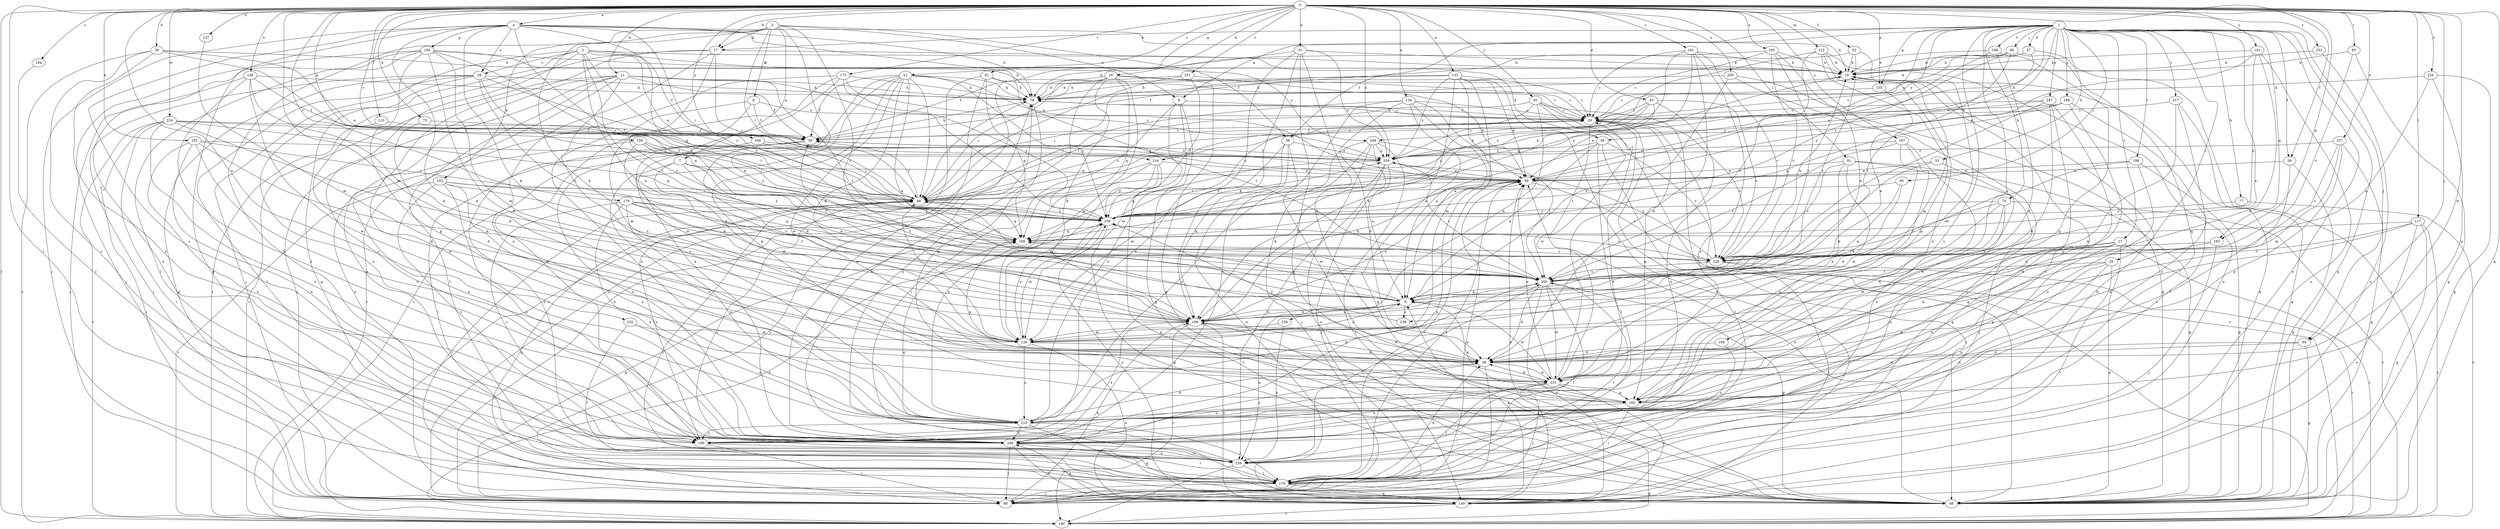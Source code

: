 strict digraph  {
0;
1;
2;
3;
4;
6;
7;
8;
9;
11;
16;
17;
19;
21;
26;
27;
28;
29;
30;
31;
33;
37;
38;
39;
43;
49;
52;
56;
58;
59;
61;
68;
75;
76;
77;
78;
81;
85;
88;
92;
94;
95;
96;
98;
102;
103;
109;
110;
117;
119;
122;
129;
133;
134;
137;
139;
148;
149;
150;
155;
156;
160;
165;
168;
169;
175;
179;
180;
181;
184;
187;
188;
190;
191;
198;
199;
200;
205;
209;
210;
216;
217;
220;
224;
231;
232;
237;
238;
239;
240;
246;
247;
249;
250;
251;
253;
254;
259;
0 -> 4  [label=a];
0 -> 11  [label=b];
0 -> 16  [label=b];
0 -> 17  [label=b];
0 -> 21  [label=c];
0 -> 30  [label=d];
0 -> 31  [label=d];
0 -> 43  [label=e];
0 -> 52  [label=f];
0 -> 56  [label=f];
0 -> 61  [label=g];
0 -> 68  [label=g];
0 -> 75  [label=h];
0 -> 81  [label=i];
0 -> 85  [label=i];
0 -> 92  [label=j];
0 -> 94  [label=j];
0 -> 102  [label=k];
0 -> 110  [label=l];
0 -> 117  [label=l];
0 -> 119  [label=l];
0 -> 122  [label=m];
0 -> 129  [label=m];
0 -> 133  [label=n];
0 -> 134  [label=n];
0 -> 137  [label=n];
0 -> 148  [label=o];
0 -> 150  [label=p];
0 -> 155  [label=p];
0 -> 165  [label=q];
0 -> 175  [label=r];
0 -> 179  [label=r];
0 -> 180  [label=r];
0 -> 181  [label=s];
0 -> 184  [label=s];
0 -> 187  [label=s];
0 -> 191  [label=t];
0 -> 205  [label=u];
0 -> 209  [label=u];
0 -> 216  [label=v];
0 -> 224  [label=w];
0 -> 231  [label=w];
0 -> 232  [label=x];
0 -> 237  [label=x];
0 -> 246  [label=y];
0 -> 251  [label=z];
0 -> 253  [label=z];
0 -> 254  [label=z];
0 -> 259  [label=z];
1 -> 6  [label=a];
1 -> 17  [label=b];
1 -> 26  [label=c];
1 -> 27  [label=c];
1 -> 33  [label=d];
1 -> 37  [label=d];
1 -> 38  [label=d];
1 -> 49  [label=e];
1 -> 56  [label=f];
1 -> 58  [label=f];
1 -> 68  [label=g];
1 -> 76  [label=h];
1 -> 77  [label=h];
1 -> 94  [label=j];
1 -> 95  [label=j];
1 -> 96  [label=j];
1 -> 149  [label=o];
1 -> 155  [label=p];
1 -> 165  [label=q];
1 -> 168  [label=q];
1 -> 188  [label=s];
1 -> 190  [label=s];
1 -> 198  [label=t];
1 -> 199  [label=t];
1 -> 216  [label=v];
1 -> 217  [label=v];
1 -> 238  [label=x];
1 -> 247  [label=y];
1 -> 249  [label=y];
2 -> 6  [label=a];
2 -> 7  [label=a];
2 -> 8  [label=a];
2 -> 9  [label=a];
2 -> 17  [label=b];
2 -> 58  [label=f];
2 -> 88  [label=i];
2 -> 103  [label=k];
2 -> 109  [label=k];
2 -> 139  [label=n];
2 -> 200  [label=t];
3 -> 9  [label=a];
3 -> 28  [label=c];
3 -> 38  [label=d];
3 -> 49  [label=e];
3 -> 59  [label=f];
3 -> 68  [label=g];
3 -> 98  [label=j];
3 -> 190  [label=s];
3 -> 200  [label=t];
3 -> 249  [label=y];
3 -> 250  [label=y];
4 -> 19  [label=b];
4 -> 28  [label=c];
4 -> 39  [label=d];
4 -> 49  [label=e];
4 -> 68  [label=g];
4 -> 78  [label=h];
4 -> 88  [label=i];
4 -> 98  [label=j];
4 -> 109  [label=k];
4 -> 156  [label=p];
4 -> 169  [label=q];
4 -> 190  [label=s];
4 -> 250  [label=y];
6 -> 29  [label=c];
6 -> 68  [label=g];
6 -> 119  [label=l];
6 -> 129  [label=m];
6 -> 210  [label=u];
7 -> 9  [label=a];
7 -> 49  [label=e];
7 -> 129  [label=m];
7 -> 210  [label=u];
7 -> 220  [label=v];
8 -> 29  [label=c];
8 -> 59  [label=f];
8 -> 129  [label=m];
8 -> 210  [label=u];
9 -> 109  [label=k];
9 -> 139  [label=n];
9 -> 169  [label=q];
9 -> 231  [label=w];
9 -> 238  [label=x];
9 -> 239  [label=x];
11 -> 59  [label=f];
11 -> 78  [label=h];
11 -> 98  [label=j];
11 -> 119  [label=l];
11 -> 139  [label=n];
11 -> 149  [label=o];
11 -> 180  [label=r];
11 -> 200  [label=t];
11 -> 210  [label=u];
11 -> 250  [label=y];
16 -> 29  [label=c];
16 -> 68  [label=g];
16 -> 78  [label=h];
16 -> 88  [label=i];
16 -> 98  [label=j];
16 -> 109  [label=k];
16 -> 129  [label=m];
16 -> 139  [label=n];
16 -> 169  [label=q];
17 -> 19  [label=b];
17 -> 88  [label=i];
17 -> 180  [label=r];
17 -> 200  [label=t];
17 -> 210  [label=u];
17 -> 240  [label=x];
19 -> 78  [label=h];
19 -> 129  [label=m];
21 -> 9  [label=a];
21 -> 59  [label=f];
21 -> 78  [label=h];
21 -> 88  [label=i];
21 -> 109  [label=k];
21 -> 160  [label=p];
21 -> 180  [label=r];
21 -> 200  [label=t];
21 -> 231  [label=w];
21 -> 240  [label=x];
21 -> 250  [label=y];
26 -> 119  [label=l];
26 -> 139  [label=n];
26 -> 160  [label=p];
26 -> 200  [label=t];
26 -> 210  [label=u];
27 -> 39  [label=d];
27 -> 68  [label=g];
27 -> 129  [label=m];
27 -> 139  [label=n];
27 -> 180  [label=r];
27 -> 210  [label=u];
27 -> 220  [label=v];
28 -> 68  [label=g];
28 -> 78  [label=h];
28 -> 98  [label=j];
28 -> 119  [label=l];
28 -> 169  [label=q];
28 -> 200  [label=t];
28 -> 240  [label=x];
28 -> 250  [label=y];
29 -> 59  [label=f];
29 -> 78  [label=h];
29 -> 160  [label=p];
29 -> 190  [label=s];
29 -> 200  [label=t];
29 -> 220  [label=v];
30 -> 19  [label=b];
30 -> 49  [label=e];
30 -> 88  [label=i];
30 -> 180  [label=r];
30 -> 190  [label=s];
30 -> 240  [label=x];
31 -> 19  [label=b];
31 -> 39  [label=d];
31 -> 78  [label=h];
31 -> 109  [label=k];
31 -> 160  [label=p];
31 -> 190  [label=s];
31 -> 259  [label=z];
33 -> 49  [label=e];
33 -> 220  [label=v];
33 -> 231  [label=w];
37 -> 19  [label=b];
37 -> 29  [label=c];
37 -> 49  [label=e];
37 -> 180  [label=r];
38 -> 9  [label=a];
38 -> 68  [label=g];
38 -> 109  [label=k];
38 -> 119  [label=l];
38 -> 220  [label=v];
38 -> 259  [label=z];
39 -> 98  [label=j];
39 -> 109  [label=k];
39 -> 231  [label=w];
39 -> 240  [label=x];
39 -> 250  [label=y];
43 -> 29  [label=c];
43 -> 49  [label=e];
43 -> 139  [label=n];
43 -> 220  [label=v];
43 -> 250  [label=y];
43 -> 259  [label=z];
49 -> 88  [label=i];
49 -> 119  [label=l];
49 -> 220  [label=v];
52 -> 19  [label=b];
52 -> 59  [label=f];
52 -> 200  [label=t];
52 -> 231  [label=w];
56 -> 49  [label=e];
56 -> 68  [label=g];
56 -> 190  [label=s];
58 -> 109  [label=k];
58 -> 129  [label=m];
58 -> 149  [label=o];
58 -> 231  [label=w];
58 -> 259  [label=z];
59 -> 29  [label=c];
59 -> 78  [label=h];
59 -> 109  [label=k];
59 -> 119  [label=l];
59 -> 139  [label=n];
59 -> 240  [label=x];
59 -> 259  [label=z];
61 -> 29  [label=c];
61 -> 78  [label=h];
61 -> 169  [label=q];
61 -> 180  [label=r];
61 -> 240  [label=x];
68 -> 19  [label=b];
68 -> 49  [label=e];
68 -> 88  [label=i];
75 -> 39  [label=d];
75 -> 59  [label=f];
76 -> 39  [label=d];
76 -> 109  [label=k];
76 -> 180  [label=r];
76 -> 220  [label=v];
76 -> 240  [label=x];
76 -> 250  [label=y];
77 -> 180  [label=r];
77 -> 250  [label=y];
78 -> 29  [label=c];
78 -> 88  [label=i];
78 -> 160  [label=p];
81 -> 39  [label=d];
81 -> 49  [label=e];
81 -> 68  [label=g];
81 -> 98  [label=j];
81 -> 109  [label=k];
81 -> 220  [label=v];
85 -> 19  [label=b];
85 -> 68  [label=g];
85 -> 220  [label=v];
88 -> 19  [label=b];
88 -> 29  [label=c];
88 -> 59  [label=f];
88 -> 68  [label=g];
88 -> 169  [label=q];
88 -> 190  [label=s];
88 -> 250  [label=y];
92 -> 29  [label=c];
92 -> 68  [label=g];
92 -> 88  [label=i];
92 -> 109  [label=k];
92 -> 180  [label=r];
92 -> 231  [label=w];
92 -> 250  [label=y];
94 -> 39  [label=d];
94 -> 68  [label=g];
94 -> 231  [label=w];
95 -> 9  [label=a];
95 -> 88  [label=i];
95 -> 109  [label=k];
96 -> 19  [label=b];
96 -> 78  [label=h];
96 -> 119  [label=l];
96 -> 200  [label=t];
96 -> 250  [label=y];
98 -> 19  [label=b];
98 -> 29  [label=c];
98 -> 49  [label=e];
98 -> 78  [label=h];
98 -> 109  [label=k];
98 -> 169  [label=q];
102 -> 88  [label=i];
102 -> 109  [label=k];
102 -> 190  [label=s];
102 -> 210  [label=u];
102 -> 240  [label=x];
102 -> 259  [label=z];
103 -> 88  [label=i];
103 -> 180  [label=r];
103 -> 190  [label=s];
103 -> 200  [label=t];
103 -> 210  [label=u];
103 -> 240  [label=x];
103 -> 250  [label=y];
109 -> 39  [label=d];
109 -> 49  [label=e];
109 -> 68  [label=g];
109 -> 149  [label=o];
109 -> 180  [label=r];
109 -> 240  [label=x];
110 -> 39  [label=d];
110 -> 59  [label=f];
117 -> 39  [label=d];
117 -> 68  [label=g];
117 -> 149  [label=o];
117 -> 169  [label=q];
117 -> 180  [label=r];
117 -> 200  [label=t];
119 -> 39  [label=d];
119 -> 49  [label=e];
119 -> 68  [label=g];
119 -> 98  [label=j];
119 -> 149  [label=o];
119 -> 200  [label=t];
122 -> 19  [label=b];
122 -> 88  [label=i];
122 -> 149  [label=o];
122 -> 160  [label=p];
122 -> 200  [label=t];
122 -> 210  [label=u];
129 -> 9  [label=a];
129 -> 39  [label=d];
129 -> 88  [label=i];
129 -> 149  [label=o];
129 -> 210  [label=u];
129 -> 250  [label=y];
133 -> 9  [label=a];
133 -> 29  [label=c];
133 -> 49  [label=e];
133 -> 78  [label=h];
133 -> 88  [label=i];
133 -> 109  [label=k];
133 -> 129  [label=m];
133 -> 149  [label=o];
133 -> 259  [label=z];
134 -> 9  [label=a];
134 -> 29  [label=c];
134 -> 39  [label=d];
134 -> 49  [label=e];
134 -> 68  [label=g];
134 -> 88  [label=i];
134 -> 240  [label=x];
137 -> 129  [label=m];
139 -> 19  [label=b];
139 -> 88  [label=i];
139 -> 119  [label=l];
139 -> 169  [label=q];
139 -> 180  [label=r];
139 -> 200  [label=t];
148 -> 59  [label=f];
148 -> 78  [label=h];
148 -> 98  [label=j];
148 -> 109  [label=k];
148 -> 231  [label=w];
148 -> 240  [label=x];
149 -> 9  [label=a];
149 -> 49  [label=e];
149 -> 88  [label=i];
149 -> 180  [label=r];
149 -> 240  [label=x];
149 -> 250  [label=y];
150 -> 9  [label=a];
150 -> 88  [label=i];
150 -> 240  [label=x];
150 -> 250  [label=y];
150 -> 259  [label=z];
155 -> 9  [label=a];
155 -> 29  [label=c];
156 -> 19  [label=b];
156 -> 39  [label=d];
156 -> 78  [label=h];
156 -> 98  [label=j];
156 -> 119  [label=l];
156 -> 129  [label=m];
156 -> 139  [label=n];
156 -> 160  [label=p];
156 -> 169  [label=q];
160 -> 9  [label=a];
160 -> 119  [label=l];
160 -> 210  [label=u];
165 -> 98  [label=j];
165 -> 160  [label=p];
165 -> 220  [label=v];
168 -> 39  [label=d];
168 -> 240  [label=x];
169 -> 220  [label=v];
175 -> 78  [label=h];
175 -> 180  [label=r];
175 -> 190  [label=s];
175 -> 231  [label=w];
175 -> 250  [label=y];
175 -> 259  [label=z];
179 -> 169  [label=q];
179 -> 190  [label=s];
179 -> 200  [label=t];
179 -> 210  [label=u];
179 -> 220  [label=v];
179 -> 240  [label=x];
179 -> 250  [label=y];
180 -> 29  [label=c];
180 -> 250  [label=y];
181 -> 19  [label=b];
181 -> 29  [label=c];
181 -> 39  [label=d];
181 -> 169  [label=q];
181 -> 190  [label=s];
181 -> 220  [label=v];
181 -> 250  [label=y];
184 -> 119  [label=l];
187 -> 139  [label=n];
187 -> 200  [label=t];
187 -> 231  [label=w];
187 -> 240  [label=x];
187 -> 259  [label=z];
188 -> 29  [label=c];
188 -> 119  [label=l];
188 -> 160  [label=p];
188 -> 169  [label=q];
188 -> 259  [label=z];
190 -> 98  [label=j];
190 -> 139  [label=n];
190 -> 200  [label=t];
191 -> 19  [label=b];
191 -> 39  [label=d];
191 -> 49  [label=e];
191 -> 149  [label=o];
191 -> 169  [label=q];
198 -> 19  [label=b];
198 -> 39  [label=d];
198 -> 160  [label=p];
198 -> 250  [label=y];
199 -> 49  [label=e];
199 -> 68  [label=g];
199 -> 200  [label=t];
199 -> 210  [label=u];
200 -> 9  [label=a];
200 -> 39  [label=d];
200 -> 68  [label=g];
200 -> 119  [label=l];
200 -> 149  [label=o];
200 -> 231  [label=w];
205 -> 9  [label=a];
205 -> 19  [label=b];
205 -> 29  [label=c];
205 -> 59  [label=f];
205 -> 200  [label=t];
205 -> 220  [label=v];
209 -> 9  [label=a];
209 -> 68  [label=g];
209 -> 78  [label=h];
209 -> 98  [label=j];
210 -> 39  [label=d];
210 -> 68  [label=g];
210 -> 119  [label=l];
210 -> 190  [label=s];
210 -> 240  [label=x];
216 -> 49  [label=e];
216 -> 68  [label=g];
216 -> 98  [label=j];
216 -> 129  [label=m];
216 -> 210  [label=u];
216 -> 250  [label=y];
217 -> 29  [label=c];
217 -> 68  [label=g];
217 -> 231  [label=w];
217 -> 240  [label=x];
220 -> 19  [label=b];
220 -> 88  [label=i];
220 -> 119  [label=l];
220 -> 180  [label=r];
220 -> 200  [label=t];
220 -> 250  [label=y];
220 -> 259  [label=z];
224 -> 59  [label=f];
224 -> 88  [label=i];
224 -> 98  [label=j];
224 -> 109  [label=k];
224 -> 119  [label=l];
224 -> 169  [label=q];
224 -> 180  [label=r];
224 -> 240  [label=x];
231 -> 29  [label=c];
231 -> 39  [label=d];
231 -> 49  [label=e];
231 -> 98  [label=j];
231 -> 119  [label=l];
231 -> 149  [label=o];
231 -> 160  [label=p];
231 -> 169  [label=q];
231 -> 240  [label=x];
232 -> 119  [label=l];
232 -> 129  [label=m];
232 -> 210  [label=u];
237 -> 68  [label=g];
237 -> 129  [label=m];
237 -> 160  [label=p];
237 -> 220  [label=v];
237 -> 259  [label=z];
238 -> 59  [label=f];
239 -> 129  [label=m];
239 -> 139  [label=n];
240 -> 49  [label=e];
240 -> 78  [label=h];
240 -> 98  [label=j];
240 -> 119  [label=l];
240 -> 139  [label=n];
240 -> 149  [label=o];
246 -> 88  [label=i];
246 -> 109  [label=k];
246 -> 259  [label=z];
247 -> 29  [label=c];
247 -> 39  [label=d];
247 -> 190  [label=s];
247 -> 210  [label=u];
247 -> 220  [label=v];
247 -> 259  [label=z];
249 -> 9  [label=a];
249 -> 98  [label=j];
249 -> 149  [label=o];
249 -> 180  [label=r];
249 -> 200  [label=t];
249 -> 210  [label=u];
249 -> 259  [label=z];
250 -> 49  [label=e];
250 -> 68  [label=g];
250 -> 129  [label=m];
250 -> 169  [label=q];
250 -> 259  [label=z];
251 -> 49  [label=e];
251 -> 78  [label=h];
251 -> 88  [label=i];
251 -> 250  [label=y];
253 -> 19  [label=b];
253 -> 149  [label=o];
254 -> 9  [label=a];
254 -> 68  [label=g];
254 -> 78  [label=h];
254 -> 160  [label=p];
259 -> 49  [label=e];
259 -> 59  [label=f];
259 -> 98  [label=j];
259 -> 109  [label=k];
259 -> 139  [label=n];
259 -> 169  [label=q];
259 -> 200  [label=t];
}
